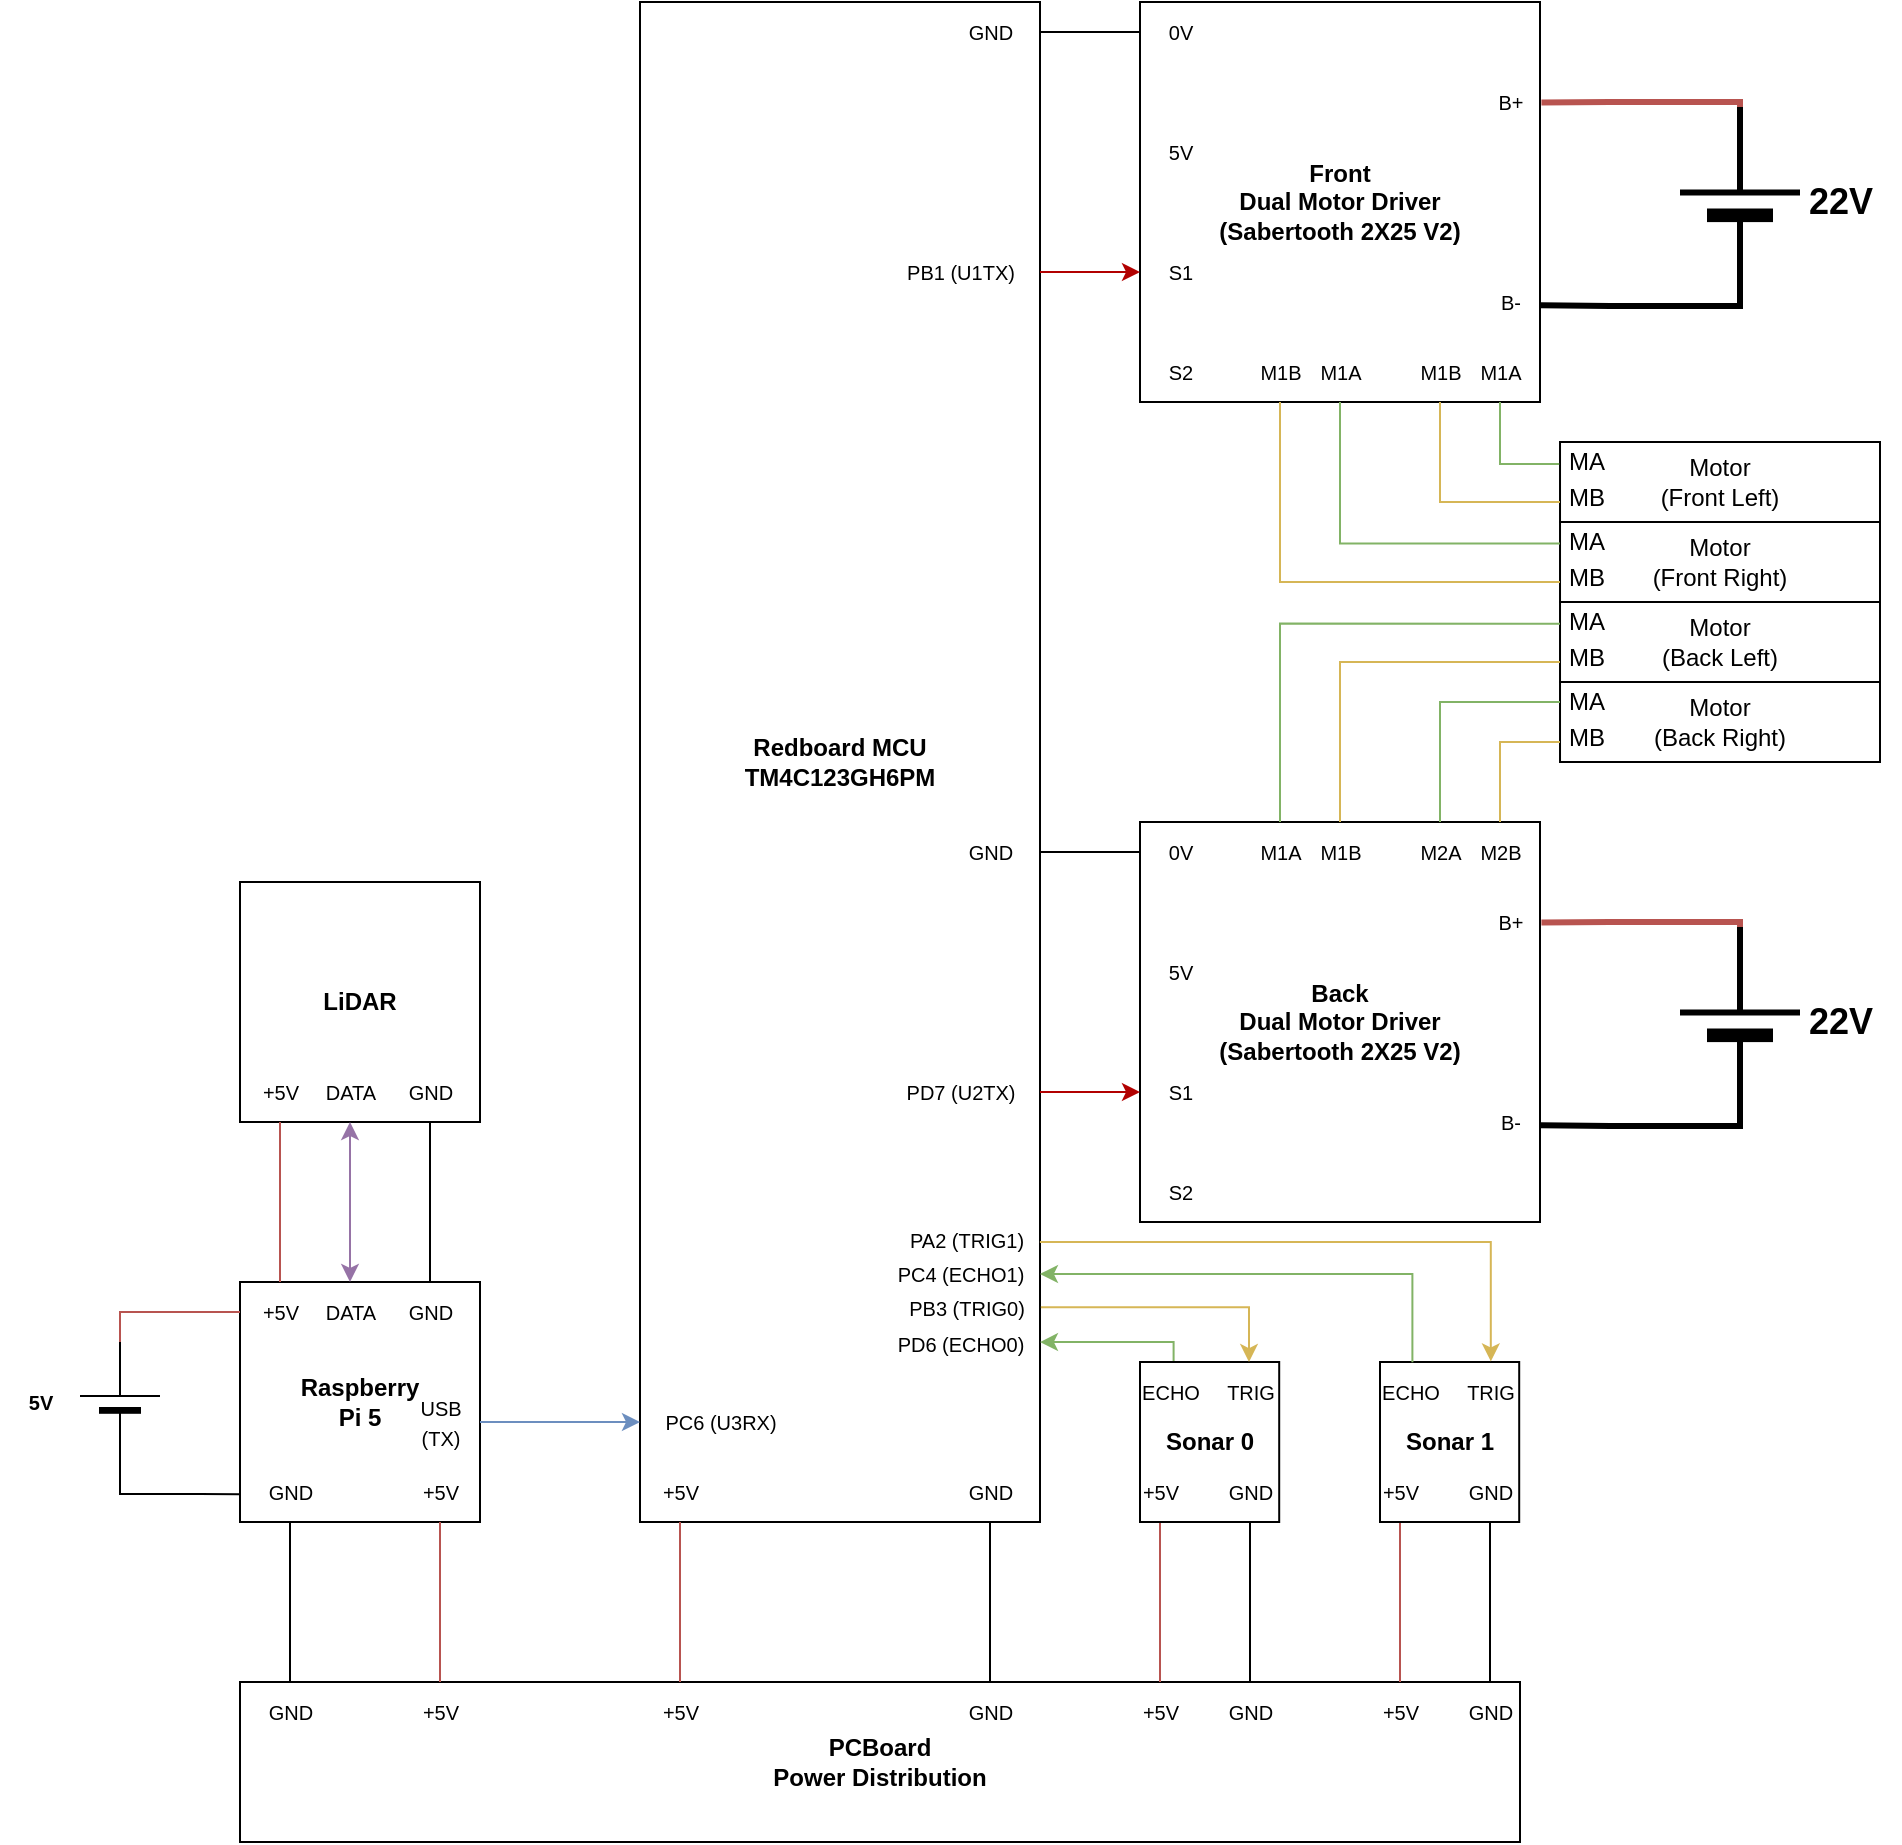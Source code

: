 <mxfile version="26.0.16">
  <diagram name="Page-1" id="EFyuxkqvzAY0xfPjEcam">
    <mxGraphModel dx="3387" dy="2093" grid="1" gridSize="10" guides="1" tooltips="1" connect="1" arrows="1" fold="1" page="1" pageScale="1" pageWidth="850" pageHeight="1100" math="0" shadow="0">
      <root>
        <mxCell id="0" />
        <mxCell id="1" parent="0" />
        <mxCell id="fg8lqmvWeH6vy0cf0ORE-1" value="&lt;div&gt;Redboard MCU&lt;/div&gt;TM4C123GH6PM" style="rounded=0;whiteSpace=wrap;html=1;fontStyle=1" vertex="1" parent="1">
          <mxGeometry x="-560" y="-80" width="200" height="760" as="geometry" />
        </mxCell>
        <mxCell id="fg8lqmvWeH6vy0cf0ORE-2" value="" style="group;fontStyle=1" vertex="1" connectable="0" parent="1">
          <mxGeometry x="-760" y="360" width="120" height="120" as="geometry" />
        </mxCell>
        <mxCell id="fg8lqmvWeH6vy0cf0ORE-3" value="LiDAR" style="rounded=0;whiteSpace=wrap;html=1;fontStyle=1" vertex="1" parent="fg8lqmvWeH6vy0cf0ORE-2">
          <mxGeometry width="120" height="120" as="geometry" />
        </mxCell>
        <mxCell id="fg8lqmvWeH6vy0cf0ORE-4" value="&lt;font style=&quot;font-size: 10px;&quot;&gt;+5V&lt;/font&gt;" style="text;html=1;align=center;verticalAlign=middle;resizable=0;points=[];autosize=1;strokeColor=none;fillColor=none;" vertex="1" parent="fg8lqmvWeH6vy0cf0ORE-2">
          <mxGeometry y="90" width="40" height="30" as="geometry" />
        </mxCell>
        <mxCell id="fg8lqmvWeH6vy0cf0ORE-5" value="&lt;font style=&quot;font-size: 10px;&quot;&gt;GND&lt;/font&gt;" style="text;html=1;align=center;verticalAlign=middle;resizable=0;points=[];autosize=1;strokeColor=none;fillColor=none;" vertex="1" parent="fg8lqmvWeH6vy0cf0ORE-2">
          <mxGeometry x="70" y="90" width="50" height="30" as="geometry" />
        </mxCell>
        <mxCell id="fg8lqmvWeH6vy0cf0ORE-99" value="&lt;font style=&quot;font-size: 10px;&quot;&gt;DATA&lt;/font&gt;" style="text;html=1;align=center;verticalAlign=middle;resizable=0;points=[];autosize=1;strokeColor=none;fillColor=none;" vertex="1" parent="fg8lqmvWeH6vy0cf0ORE-2">
          <mxGeometry x="30" y="90" width="50" height="30" as="geometry" />
        </mxCell>
        <mxCell id="fg8lqmvWeH6vy0cf0ORE-17" value="" style="group;fontStyle=1" vertex="1" connectable="0" parent="1">
          <mxGeometry x="-760" y="560" width="120" height="120" as="geometry" />
        </mxCell>
        <mxCell id="fg8lqmvWeH6vy0cf0ORE-18" value="Raspberry&lt;br&gt;Pi 5" style="rounded=0;whiteSpace=wrap;html=1;fontStyle=1" vertex="1" parent="fg8lqmvWeH6vy0cf0ORE-17">
          <mxGeometry width="120" height="120" as="geometry" />
        </mxCell>
        <mxCell id="fg8lqmvWeH6vy0cf0ORE-19" value="&lt;font style=&quot;font-size: 10px;&quot;&gt;+5V&lt;/font&gt;" style="text;html=1;align=center;verticalAlign=middle;resizable=0;points=[];autosize=1;strokeColor=none;fillColor=none;" vertex="1" parent="fg8lqmvWeH6vy0cf0ORE-17">
          <mxGeometry width="40" height="30" as="geometry" />
        </mxCell>
        <mxCell id="fg8lqmvWeH6vy0cf0ORE-22" value="&lt;font style=&quot;font-size: 10px;&quot;&gt;GND&lt;/font&gt;" style="text;html=1;align=center;verticalAlign=middle;resizable=0;points=[];autosize=1;strokeColor=none;fillColor=none;" vertex="1" parent="fg8lqmvWeH6vy0cf0ORE-17">
          <mxGeometry y="90" width="50" height="30" as="geometry" />
        </mxCell>
        <mxCell id="fg8lqmvWeH6vy0cf0ORE-89" value="&lt;font style=&quot;font-size: 10px;&quot;&gt;GND&lt;/font&gt;" style="text;html=1;align=center;verticalAlign=middle;resizable=0;points=[];autosize=1;strokeColor=none;fillColor=none;" vertex="1" parent="fg8lqmvWeH6vy0cf0ORE-17">
          <mxGeometry x="70" width="50" height="30" as="geometry" />
        </mxCell>
        <mxCell id="fg8lqmvWeH6vy0cf0ORE-95" value="&lt;font style=&quot;font-size: 10px;&quot;&gt;+5V&lt;/font&gt;" style="text;html=1;align=center;verticalAlign=middle;resizable=0;points=[];autosize=1;strokeColor=none;fillColor=none;" vertex="1" parent="fg8lqmvWeH6vy0cf0ORE-17">
          <mxGeometry x="80" y="90" width="40" height="30" as="geometry" />
        </mxCell>
        <mxCell id="fg8lqmvWeH6vy0cf0ORE-98" value="&lt;font style=&quot;font-size: 10px;&quot;&gt;DATA&lt;/font&gt;" style="text;html=1;align=center;verticalAlign=middle;resizable=0;points=[];autosize=1;strokeColor=none;fillColor=none;" vertex="1" parent="fg8lqmvWeH6vy0cf0ORE-17">
          <mxGeometry x="30" width="50" height="30" as="geometry" />
        </mxCell>
        <mxCell id="fg8lqmvWeH6vy0cf0ORE-114" value="&lt;font style=&quot;font-size: 10px;&quot;&gt;USB&lt;/font&gt;&lt;div&gt;&lt;font style=&quot;font-size: 10px;&quot;&gt;(TX)&lt;/font&gt;&lt;/div&gt;" style="text;html=1;align=center;verticalAlign=middle;resizable=0;points=[];autosize=1;strokeColor=none;fillColor=none;" vertex="1" parent="fg8lqmvWeH6vy0cf0ORE-17">
          <mxGeometry x="80" y="50" width="40" height="40" as="geometry" />
        </mxCell>
        <mxCell id="fg8lqmvWeH6vy0cf0ORE-27" value="" style="group" vertex="1" connectable="0" parent="1">
          <mxGeometry x="-760" y="760" width="650.01" height="80" as="geometry" />
        </mxCell>
        <mxCell id="fg8lqmvWeH6vy0cf0ORE-28" value="&lt;div&gt;PCBoard&lt;/div&gt;&lt;div&gt;Power Distribution&lt;/div&gt;" style="rounded=0;whiteSpace=wrap;html=1;fontStyle=1" vertex="1" parent="fg8lqmvWeH6vy0cf0ORE-27">
          <mxGeometry width="640" height="80" as="geometry" />
        </mxCell>
        <mxCell id="fg8lqmvWeH6vy0cf0ORE-29" value="&lt;font style=&quot;font-size: 10px;&quot;&gt;+5V&lt;/font&gt;" style="text;html=1;align=center;verticalAlign=middle;resizable=0;points=[];autosize=1;strokeColor=none;fillColor=none;" vertex="1" parent="fg8lqmvWeH6vy0cf0ORE-27">
          <mxGeometry x="80" width="40" height="30" as="geometry" />
        </mxCell>
        <mxCell id="fg8lqmvWeH6vy0cf0ORE-30" value="&lt;font style=&quot;font-size: 10px;&quot;&gt;GND&lt;/font&gt;" style="text;html=1;align=center;verticalAlign=middle;resizable=0;points=[];autosize=1;strokeColor=none;fillColor=none;" vertex="1" parent="fg8lqmvWeH6vy0cf0ORE-27">
          <mxGeometry width="50" height="30" as="geometry" />
        </mxCell>
        <mxCell id="fg8lqmvWeH6vy0cf0ORE-31" value="&lt;font style=&quot;font-size: 10px;&quot;&gt;+5V&lt;/font&gt;" style="text;html=1;align=center;verticalAlign=middle;resizable=0;points=[];autosize=1;strokeColor=none;fillColor=none;" vertex="1" parent="fg8lqmvWeH6vy0cf0ORE-27">
          <mxGeometry x="200" width="40" height="30" as="geometry" />
        </mxCell>
        <mxCell id="fg8lqmvWeH6vy0cf0ORE-32" value="&lt;font style=&quot;font-size: 10px;&quot;&gt;GND&lt;/font&gt;" style="text;html=1;align=center;verticalAlign=middle;resizable=0;points=[];autosize=1;strokeColor=none;fillColor=none;" vertex="1" parent="fg8lqmvWeH6vy0cf0ORE-27">
          <mxGeometry x="350" width="50" height="30" as="geometry" />
        </mxCell>
        <mxCell id="fg8lqmvWeH6vy0cf0ORE-33" value="&lt;font style=&quot;font-size: 10px;&quot;&gt;GND&lt;/font&gt;" style="text;html=1;align=center;verticalAlign=middle;resizable=0;points=[];autosize=1;strokeColor=none;fillColor=none;" vertex="1" parent="fg8lqmvWeH6vy0cf0ORE-27">
          <mxGeometry x="480.02" width="50" height="30" as="geometry" />
        </mxCell>
        <mxCell id="fg8lqmvWeH6vy0cf0ORE-34" value="&lt;font style=&quot;font-size: 10px;&quot;&gt;+5V&lt;/font&gt;" style="text;html=1;align=center;verticalAlign=middle;resizable=0;points=[];autosize=1;strokeColor=none;fillColor=none;" vertex="1" parent="fg8lqmvWeH6vy0cf0ORE-27">
          <mxGeometry x="440.02" width="40" height="30" as="geometry" />
        </mxCell>
        <mxCell id="fg8lqmvWeH6vy0cf0ORE-35" value="&lt;font style=&quot;font-size: 10px;&quot;&gt;+5V&lt;/font&gt;" style="text;html=1;align=center;verticalAlign=middle;resizable=0;points=[];autosize=1;strokeColor=none;fillColor=none;" vertex="1" parent="fg8lqmvWeH6vy0cf0ORE-27">
          <mxGeometry x="560.01" width="40" height="30" as="geometry" />
        </mxCell>
        <mxCell id="fg8lqmvWeH6vy0cf0ORE-36" value="&lt;font style=&quot;font-size: 10px;&quot;&gt;GND&lt;/font&gt;" style="text;html=1;align=center;verticalAlign=middle;resizable=0;points=[];autosize=1;strokeColor=none;fillColor=none;" vertex="1" parent="fg8lqmvWeH6vy0cf0ORE-27">
          <mxGeometry x="600.01" width="50" height="30" as="geometry" />
        </mxCell>
        <mxCell id="fg8lqmvWeH6vy0cf0ORE-73" value="" style="group" connectable="0" vertex="1" parent="1">
          <mxGeometry x="-310" y="-80" width="200" height="200" as="geometry" />
        </mxCell>
        <mxCell id="fg8lqmvWeH6vy0cf0ORE-74" value="&lt;div&gt;&lt;span style=&quot;background-color: initial;&quot;&gt;Front&lt;/span&gt;&lt;/div&gt;&lt;div&gt;&lt;span style=&quot;background-color: initial;&quot;&gt;Dual Motor Driver&lt;/span&gt;&lt;/div&gt;&lt;div&gt;&lt;span style=&quot;background-color: initial;&quot;&gt;(&lt;/span&gt;&lt;span style=&quot;background-color: initial;&quot;&gt;Sabertooth&amp;nbsp;&lt;/span&gt;&lt;span style=&quot;background-color: initial;&quot;&gt;2X25 V2)&lt;/span&gt;&lt;/div&gt;" style="rounded=0;whiteSpace=wrap;html=1;fontStyle=1" vertex="1" parent="fg8lqmvWeH6vy0cf0ORE-73">
          <mxGeometry width="200" height="200" as="geometry" />
        </mxCell>
        <mxCell id="fg8lqmvWeH6vy0cf0ORE-75" value="&lt;font style=&quot;font-size: 10px;&quot;&gt;S1&lt;/font&gt;" style="text;html=1;align=center;verticalAlign=middle;resizable=0;points=[];autosize=1;strokeColor=none;fillColor=none;" vertex="1" parent="fg8lqmvWeH6vy0cf0ORE-73">
          <mxGeometry y="120" width="40" height="30" as="geometry" />
        </mxCell>
        <mxCell id="fg8lqmvWeH6vy0cf0ORE-76" value="&lt;font style=&quot;font-size: 10px;&quot;&gt;5V&lt;/font&gt;" style="text;html=1;align=center;verticalAlign=middle;resizable=0;points=[];autosize=1;strokeColor=none;fillColor=none;" vertex="1" parent="fg8lqmvWeH6vy0cf0ORE-73">
          <mxGeometry y="60" width="40" height="30" as="geometry" />
        </mxCell>
        <mxCell id="fg8lqmvWeH6vy0cf0ORE-77" value="&lt;font style=&quot;font-size: 10px;&quot;&gt;M1A&lt;/font&gt;" style="text;html=1;align=center;verticalAlign=middle;resizable=0;points=[];autosize=1;strokeColor=none;fillColor=none;" vertex="1" parent="fg8lqmvWeH6vy0cf0ORE-73">
          <mxGeometry x="80" y="170" width="40" height="30" as="geometry" />
        </mxCell>
        <mxCell id="fg8lqmvWeH6vy0cf0ORE-78" value="&lt;font style=&quot;font-size: 10px;&quot;&gt;M1B&lt;/font&gt;" style="text;html=1;align=center;verticalAlign=middle;resizable=0;points=[];autosize=1;strokeColor=none;fillColor=none;" vertex="1" parent="fg8lqmvWeH6vy0cf0ORE-73">
          <mxGeometry x="50" y="170" width="40" height="30" as="geometry" />
        </mxCell>
        <mxCell id="fg8lqmvWeH6vy0cf0ORE-79" value="&lt;font style=&quot;font-size: 10px;&quot;&gt;M1A&lt;/font&gt;" style="text;html=1;align=center;verticalAlign=middle;resizable=0;points=[];autosize=1;strokeColor=none;fillColor=none;" vertex="1" parent="fg8lqmvWeH6vy0cf0ORE-73">
          <mxGeometry x="160" y="170" width="40" height="30" as="geometry" />
        </mxCell>
        <mxCell id="fg8lqmvWeH6vy0cf0ORE-80" value="&lt;font style=&quot;font-size: 10px;&quot;&gt;M1B&lt;/font&gt;" style="text;html=1;align=center;verticalAlign=middle;resizable=0;points=[];autosize=1;strokeColor=none;fillColor=none;" vertex="1" parent="fg8lqmvWeH6vy0cf0ORE-73">
          <mxGeometry x="130" y="170" width="40" height="30" as="geometry" />
        </mxCell>
        <mxCell id="fg8lqmvWeH6vy0cf0ORE-81" value="&lt;font style=&quot;font-size: 10px;&quot;&gt;S2&lt;/font&gt;" style="text;html=1;align=center;verticalAlign=middle;resizable=0;points=[];autosize=1;strokeColor=none;fillColor=none;" vertex="1" parent="fg8lqmvWeH6vy0cf0ORE-73">
          <mxGeometry y="170" width="40" height="30" as="geometry" />
        </mxCell>
        <mxCell id="fg8lqmvWeH6vy0cf0ORE-82" value="&lt;font style=&quot;font-size: 10px;&quot;&gt;0V&lt;/font&gt;" style="text;html=1;align=center;verticalAlign=middle;resizable=0;points=[];autosize=1;strokeColor=none;fillColor=none;" vertex="1" parent="fg8lqmvWeH6vy0cf0ORE-73">
          <mxGeometry width="40" height="30" as="geometry" />
        </mxCell>
        <mxCell id="fg8lqmvWeH6vy0cf0ORE-83" value="&lt;font style=&quot;font-size: 10px;&quot;&gt;B+&lt;/font&gt;" style="text;html=1;align=center;verticalAlign=middle;resizable=0;points=[];autosize=1;strokeColor=none;fillColor=none;spacing=0;" vertex="1" parent="fg8lqmvWeH6vy0cf0ORE-73">
          <mxGeometry x="170" y="40" width="30" height="20" as="geometry" />
        </mxCell>
        <mxCell id="fg8lqmvWeH6vy0cf0ORE-84" value="&lt;font style=&quot;font-size: 10px;&quot;&gt;B-&lt;/font&gt;" style="text;html=1;align=center;verticalAlign=middle;resizable=0;points=[];autosize=1;strokeColor=none;fillColor=none;spacing=0;" vertex="1" parent="fg8lqmvWeH6vy0cf0ORE-73">
          <mxGeometry x="170" y="140" width="30" height="20" as="geometry" />
        </mxCell>
        <mxCell id="fg8lqmvWeH6vy0cf0ORE-87" style="edgeStyle=orthogonalEdgeStyle;rounded=0;orthogonalLoop=1;jettySize=auto;html=1;exitX=1;exitY=0.5;exitDx=0;exitDy=0;exitPerimeter=0;endArrow=none;startFill=0;fillColor=#f8cecc;strokeColor=#b85450;" edge="1" parent="1" source="fg8lqmvWeH6vy0cf0ORE-86">
          <mxGeometry relative="1" as="geometry">
            <mxPoint x="-760" y="575" as="targetPoint" />
            <Array as="points">
              <mxPoint x="-820" y="575" />
              <mxPoint x="-780" y="575" />
            </Array>
          </mxGeometry>
        </mxCell>
        <mxCell id="fg8lqmvWeH6vy0cf0ORE-86" value="" style="verticalLabelPosition=bottom;shadow=0;dashed=0;align=center;fillColor=strokeColor;html=1;verticalAlign=top;strokeWidth=1;shape=mxgraph.electrical.miscellaneous.monocell_battery;direction=north;" vertex="1" parent="1">
          <mxGeometry x="-840" y="590" width="40" height="60" as="geometry" />
        </mxCell>
        <mxCell id="fg8lqmvWeH6vy0cf0ORE-88" style="edgeStyle=orthogonalEdgeStyle;rounded=0;orthogonalLoop=1;jettySize=auto;html=1;entryX=-0.001;entryY=0.539;entryDx=0;entryDy=0;entryPerimeter=0;exitX=0;exitY=0.5;exitDx=0;exitDy=0;exitPerimeter=0;endArrow=none;startFill=0;" edge="1" parent="1" source="fg8lqmvWeH6vy0cf0ORE-86" target="fg8lqmvWeH6vy0cf0ORE-22">
          <mxGeometry relative="1" as="geometry">
            <Array as="points">
              <mxPoint x="-820" y="666" />
              <mxPoint x="-780" y="666" />
            </Array>
          </mxGeometry>
        </mxCell>
        <mxCell id="fg8lqmvWeH6vy0cf0ORE-96" style="edgeStyle=orthogonalEdgeStyle;rounded=0;orthogonalLoop=1;jettySize=auto;html=1;entryX=0.5;entryY=1;entryDx=0;entryDy=0;entryPerimeter=0;endArrow=none;startFill=0;fillColor=#f8cecc;strokeColor=#b85450;" edge="1" parent="1" source="fg8lqmvWeH6vy0cf0ORE-29" target="fg8lqmvWeH6vy0cf0ORE-95">
          <mxGeometry relative="1" as="geometry" />
        </mxCell>
        <mxCell id="fg8lqmvWeH6vy0cf0ORE-97" style="edgeStyle=orthogonalEdgeStyle;rounded=0;orthogonalLoop=1;jettySize=auto;html=1;entryX=0.5;entryY=1;entryDx=0;entryDy=0;entryPerimeter=0;endArrow=none;startFill=0;" edge="1" parent="1" source="fg8lqmvWeH6vy0cf0ORE-30" target="fg8lqmvWeH6vy0cf0ORE-22">
          <mxGeometry relative="1" as="geometry" />
        </mxCell>
        <mxCell id="fg8lqmvWeH6vy0cf0ORE-100" style="edgeStyle=orthogonalEdgeStyle;rounded=0;orthogonalLoop=1;jettySize=auto;html=1;entryX=0.5;entryY=1;entryDx=0;entryDy=0;entryPerimeter=0;startArrow=classic;startFill=1;fillColor=#e1d5e7;strokeColor=#9673a6;" edge="1" parent="1" source="fg8lqmvWeH6vy0cf0ORE-98" target="fg8lqmvWeH6vy0cf0ORE-99">
          <mxGeometry relative="1" as="geometry" />
        </mxCell>
        <mxCell id="fg8lqmvWeH6vy0cf0ORE-101" style="edgeStyle=orthogonalEdgeStyle;rounded=0;orthogonalLoop=1;jettySize=auto;html=1;entryX=0.5;entryY=1;entryDx=0;entryDy=0;entryPerimeter=0;endArrow=none;startFill=0;" edge="1" parent="1" source="fg8lqmvWeH6vy0cf0ORE-89" target="fg8lqmvWeH6vy0cf0ORE-5">
          <mxGeometry relative="1" as="geometry" />
        </mxCell>
        <mxCell id="fg8lqmvWeH6vy0cf0ORE-102" style="edgeStyle=orthogonalEdgeStyle;rounded=0;orthogonalLoop=1;jettySize=auto;html=1;entryX=0.5;entryY=1;entryDx=0;entryDy=0;entryPerimeter=0;endArrow=none;startFill=0;fillColor=#f8cecc;strokeColor=#b85450;" edge="1" parent="1" source="fg8lqmvWeH6vy0cf0ORE-19" target="fg8lqmvWeH6vy0cf0ORE-4">
          <mxGeometry relative="1" as="geometry" />
        </mxCell>
        <mxCell id="fg8lqmvWeH6vy0cf0ORE-103" value="&lt;font style=&quot;font-size: 10px;&quot;&gt;GND&lt;/font&gt;" style="text;html=1;align=center;verticalAlign=middle;resizable=0;points=[];autosize=1;strokeColor=none;fillColor=none;" vertex="1" parent="1">
          <mxGeometry x="-410" y="650" width="50" height="30" as="geometry" />
        </mxCell>
        <mxCell id="fg8lqmvWeH6vy0cf0ORE-104" value="&lt;font style=&quot;font-size: 10px;&quot;&gt;+5V&lt;/font&gt;" style="text;html=1;align=center;verticalAlign=middle;resizable=0;points=[];autosize=1;strokeColor=none;fillColor=none;" vertex="1" parent="1">
          <mxGeometry x="-560" y="650" width="40" height="30" as="geometry" />
        </mxCell>
        <mxCell id="fg8lqmvWeH6vy0cf0ORE-108" style="edgeStyle=orthogonalEdgeStyle;rounded=0;orthogonalLoop=1;jettySize=auto;html=1;entryX=0.5;entryY=1;entryDx=0;entryDy=0;entryPerimeter=0;fillColor=#f8cecc;strokeColor=#b85450;endArrow=none;startFill=0;" edge="1" parent="1" source="fg8lqmvWeH6vy0cf0ORE-34" target="fg8lqmvWeH6vy0cf0ORE-8">
          <mxGeometry relative="1" as="geometry" />
        </mxCell>
        <mxCell id="fg8lqmvWeH6vy0cf0ORE-109" style="edgeStyle=orthogonalEdgeStyle;rounded=0;orthogonalLoop=1;jettySize=auto;html=1;entryX=0.5;entryY=1;entryDx=0;entryDy=0;entryPerimeter=0;endArrow=none;startFill=0;" edge="1" parent="1" source="fg8lqmvWeH6vy0cf0ORE-33" target="fg8lqmvWeH6vy0cf0ORE-9">
          <mxGeometry relative="1" as="geometry" />
        </mxCell>
        <mxCell id="fg8lqmvWeH6vy0cf0ORE-110" style="edgeStyle=orthogonalEdgeStyle;rounded=0;orthogonalLoop=1;jettySize=auto;html=1;entryX=0.5;entryY=1;entryDx=0;entryDy=0;entryPerimeter=0;fillColor=#f8cecc;strokeColor=#b85450;endArrow=none;startFill=0;" edge="1" parent="1" source="fg8lqmvWeH6vy0cf0ORE-35">
          <mxGeometry relative="1" as="geometry">
            <mxPoint x="-180" y="680" as="targetPoint" />
          </mxGeometry>
        </mxCell>
        <mxCell id="fg8lqmvWeH6vy0cf0ORE-111" style="edgeStyle=orthogonalEdgeStyle;rounded=0;orthogonalLoop=1;jettySize=auto;html=1;entryX=0.5;entryY=1;entryDx=0;entryDy=0;entryPerimeter=0;endArrow=none;startFill=0;" edge="1" parent="1" source="fg8lqmvWeH6vy0cf0ORE-36">
          <mxGeometry relative="1" as="geometry">
            <mxPoint x="-135" y="680" as="targetPoint" />
          </mxGeometry>
        </mxCell>
        <mxCell id="fg8lqmvWeH6vy0cf0ORE-112" style="edgeStyle=orthogonalEdgeStyle;rounded=0;orthogonalLoop=1;jettySize=auto;html=1;entryX=0.5;entryY=1;entryDx=0;entryDy=0;entryPerimeter=0;endArrow=none;startFill=0;fillColor=#f8cecc;strokeColor=#b85450;" edge="1" parent="1" source="fg8lqmvWeH6vy0cf0ORE-31" target="fg8lqmvWeH6vy0cf0ORE-104">
          <mxGeometry relative="1" as="geometry">
            <mxPoint x="-540" y="690" as="targetPoint" />
          </mxGeometry>
        </mxCell>
        <mxCell id="fg8lqmvWeH6vy0cf0ORE-113" style="edgeStyle=orthogonalEdgeStyle;rounded=0;orthogonalLoop=1;jettySize=auto;html=1;entryX=0.5;entryY=1;entryDx=0;entryDy=0;entryPerimeter=0;endArrow=none;startFill=0;" edge="1" parent="1" source="fg8lqmvWeH6vy0cf0ORE-32" target="fg8lqmvWeH6vy0cf0ORE-103">
          <mxGeometry relative="1" as="geometry" />
        </mxCell>
        <mxCell id="fg8lqmvWeH6vy0cf0ORE-116" value="&lt;span style=&quot;font-size: 10px;&quot;&gt;PC6 (U3RX)&lt;/span&gt;" style="text;html=1;align=center;verticalAlign=middle;resizable=0;points=[];autosize=1;strokeColor=none;fillColor=none;" vertex="1" parent="1">
          <mxGeometry x="-560" y="615" width="80" height="30" as="geometry" />
        </mxCell>
        <mxCell id="fg8lqmvWeH6vy0cf0ORE-115" style="edgeStyle=orthogonalEdgeStyle;rounded=0;orthogonalLoop=1;jettySize=auto;html=1;entryX=0;entryY=0.5;entryDx=0;entryDy=0;entryPerimeter=0;fillColor=#dae8fc;strokeColor=#6c8ebf;" edge="1" parent="1" source="fg8lqmvWeH6vy0cf0ORE-114" target="fg8lqmvWeH6vy0cf0ORE-116">
          <mxGeometry relative="1" as="geometry">
            <mxPoint x="-600" y="520" as="targetPoint" />
          </mxGeometry>
        </mxCell>
        <mxCell id="fg8lqmvWeH6vy0cf0ORE-117" value="&lt;font style=&quot;font-size: 10px;&quot;&gt;5V&lt;/font&gt;" style="text;html=1;align=center;verticalAlign=middle;resizable=0;points=[];autosize=1;strokeColor=none;fillColor=none;fontStyle=1" vertex="1" parent="1">
          <mxGeometry x="-880" y="605" width="40" height="30" as="geometry" />
        </mxCell>
        <mxCell id="fg8lqmvWeH6vy0cf0ORE-118" value="&lt;font&gt;22V&lt;/font&gt;" style="text;html=1;align=center;verticalAlign=middle;resizable=0;points=[];autosize=1;strokeColor=none;fillColor=none;fontStyle=1;fontSize=18;" vertex="1" parent="1">
          <mxGeometry x="10" width="60" height="40" as="geometry" />
        </mxCell>
        <mxCell id="fg8lqmvWeH6vy0cf0ORE-119" value="" style="verticalLabelPosition=bottom;shadow=0;dashed=0;align=center;fillColor=strokeColor;html=1;verticalAlign=top;strokeWidth=3;shape=mxgraph.electrical.miscellaneous.monocell_battery;direction=north;" vertex="1" parent="1">
          <mxGeometry x="-40" y="-27.5" width="60" height="95" as="geometry" />
        </mxCell>
        <mxCell id="fg8lqmvWeH6vy0cf0ORE-122" style="edgeStyle=orthogonalEdgeStyle;rounded=0;orthogonalLoop=1;jettySize=auto;html=1;entryX=1.012;entryY=0.583;entryDx=0;entryDy=0;entryPerimeter=0;strokeWidth=3;endArrow=none;startFill=0;" edge="1" parent="1" source="fg8lqmvWeH6vy0cf0ORE-119" target="fg8lqmvWeH6vy0cf0ORE-84">
          <mxGeometry relative="1" as="geometry">
            <Array as="points">
              <mxPoint x="-10" y="72" />
              <mxPoint x="-75" y="72" />
            </Array>
          </mxGeometry>
        </mxCell>
        <mxCell id="fg8lqmvWeH6vy0cf0ORE-123" style="edgeStyle=orthogonalEdgeStyle;rounded=0;orthogonalLoop=1;jettySize=auto;html=1;entryX=1.024;entryY=0.515;entryDx=0;entryDy=0;entryPerimeter=0;fillColor=#f8cecc;strokeColor=#b85450;strokeWidth=3;endArrow=none;startFill=0;" edge="1" parent="1" source="fg8lqmvWeH6vy0cf0ORE-119" target="fg8lqmvWeH6vy0cf0ORE-83">
          <mxGeometry relative="1" as="geometry">
            <Array as="points">
              <mxPoint x="-10" y="-30" />
              <mxPoint x="-75" y="-30" />
            </Array>
          </mxGeometry>
        </mxCell>
        <mxCell id="fg8lqmvWeH6vy0cf0ORE-124" value="" style="group" connectable="0" vertex="1" parent="1">
          <mxGeometry x="-310" y="330" width="200" height="200" as="geometry" />
        </mxCell>
        <mxCell id="fg8lqmvWeH6vy0cf0ORE-125" value="&lt;div&gt;&lt;span style=&quot;background-color: initial;&quot;&gt;Back&lt;/span&gt;&lt;/div&gt;&lt;div&gt;&lt;span style=&quot;background-color: initial;&quot;&gt;Dual Motor Driver&lt;/span&gt;&lt;/div&gt;&lt;div&gt;&lt;span style=&quot;background-color: initial;&quot;&gt;(&lt;/span&gt;&lt;span style=&quot;background-color: initial;&quot;&gt;Sabertooth&amp;nbsp;&lt;/span&gt;&lt;span style=&quot;background-color: initial;&quot;&gt;2X25 V2)&lt;/span&gt;&lt;/div&gt;" style="rounded=0;whiteSpace=wrap;html=1;fontStyle=1" vertex="1" parent="fg8lqmvWeH6vy0cf0ORE-124">
          <mxGeometry width="200" height="200" as="geometry" />
        </mxCell>
        <mxCell id="fg8lqmvWeH6vy0cf0ORE-126" value="&lt;font style=&quot;font-size: 10px;&quot;&gt;S1&lt;/font&gt;" style="text;html=1;align=center;verticalAlign=middle;resizable=0;points=[];autosize=1;strokeColor=none;fillColor=none;" vertex="1" parent="fg8lqmvWeH6vy0cf0ORE-124">
          <mxGeometry y="120" width="40" height="30" as="geometry" />
        </mxCell>
        <mxCell id="fg8lqmvWeH6vy0cf0ORE-127" value="&lt;font style=&quot;font-size: 10px;&quot;&gt;5V&lt;/font&gt;" style="text;html=1;align=center;verticalAlign=middle;resizable=0;points=[];autosize=1;strokeColor=none;fillColor=none;" vertex="1" parent="fg8lqmvWeH6vy0cf0ORE-124">
          <mxGeometry y="60" width="40" height="30" as="geometry" />
        </mxCell>
        <mxCell id="fg8lqmvWeH6vy0cf0ORE-128" value="&lt;font style=&quot;font-size: 10px;&quot;&gt;M1B&lt;/font&gt;" style="text;html=1;align=center;verticalAlign=middle;resizable=0;points=[];autosize=1;strokeColor=none;fillColor=none;" vertex="1" parent="fg8lqmvWeH6vy0cf0ORE-124">
          <mxGeometry x="80" width="40" height="30" as="geometry" />
        </mxCell>
        <mxCell id="fg8lqmvWeH6vy0cf0ORE-129" value="&lt;font style=&quot;font-size: 10px;&quot;&gt;M1A&lt;/font&gt;" style="text;html=1;align=center;verticalAlign=middle;resizable=0;points=[];autosize=1;strokeColor=none;fillColor=none;" vertex="1" parent="fg8lqmvWeH6vy0cf0ORE-124">
          <mxGeometry x="50" width="40" height="30" as="geometry" />
        </mxCell>
        <mxCell id="fg8lqmvWeH6vy0cf0ORE-130" value="&lt;font style=&quot;font-size: 10px;&quot;&gt;M2B&lt;/font&gt;" style="text;html=1;align=center;verticalAlign=middle;resizable=0;points=[];autosize=1;strokeColor=none;fillColor=none;" vertex="1" parent="fg8lqmvWeH6vy0cf0ORE-124">
          <mxGeometry x="160" width="40" height="30" as="geometry" />
        </mxCell>
        <mxCell id="fg8lqmvWeH6vy0cf0ORE-131" value="&lt;font style=&quot;font-size: 10px;&quot;&gt;M2A&lt;/font&gt;" style="text;html=1;align=center;verticalAlign=middle;resizable=0;points=[];autosize=1;strokeColor=none;fillColor=none;" vertex="1" parent="fg8lqmvWeH6vy0cf0ORE-124">
          <mxGeometry x="130" width="40" height="30" as="geometry" />
        </mxCell>
        <mxCell id="fg8lqmvWeH6vy0cf0ORE-132" value="&lt;font style=&quot;font-size: 10px;&quot;&gt;S2&lt;/font&gt;" style="text;html=1;align=center;verticalAlign=middle;resizable=0;points=[];autosize=1;strokeColor=none;fillColor=none;" vertex="1" parent="fg8lqmvWeH6vy0cf0ORE-124">
          <mxGeometry y="170" width="40" height="30" as="geometry" />
        </mxCell>
        <mxCell id="fg8lqmvWeH6vy0cf0ORE-133" value="&lt;font style=&quot;font-size: 10px;&quot;&gt;0V&lt;/font&gt;" style="text;html=1;align=center;verticalAlign=middle;resizable=0;points=[];autosize=1;strokeColor=none;fillColor=none;" vertex="1" parent="fg8lqmvWeH6vy0cf0ORE-124">
          <mxGeometry width="40" height="30" as="geometry" />
        </mxCell>
        <mxCell id="fg8lqmvWeH6vy0cf0ORE-134" value="&lt;font style=&quot;font-size: 10px;&quot;&gt;B+&lt;/font&gt;" style="text;html=1;align=center;verticalAlign=middle;resizable=0;points=[];autosize=1;strokeColor=none;fillColor=none;spacing=0;" vertex="1" parent="fg8lqmvWeH6vy0cf0ORE-124">
          <mxGeometry x="170" y="40" width="30" height="20" as="geometry" />
        </mxCell>
        <mxCell id="fg8lqmvWeH6vy0cf0ORE-135" value="&lt;font style=&quot;font-size: 10px;&quot;&gt;B-&lt;/font&gt;" style="text;html=1;align=center;verticalAlign=middle;resizable=0;points=[];autosize=1;strokeColor=none;fillColor=none;spacing=0;" vertex="1" parent="fg8lqmvWeH6vy0cf0ORE-124">
          <mxGeometry x="170" y="140" width="30" height="20" as="geometry" />
        </mxCell>
        <mxCell id="fg8lqmvWeH6vy0cf0ORE-136" value="&lt;font&gt;22V&lt;/font&gt;" style="text;html=1;align=center;verticalAlign=middle;resizable=0;points=[];autosize=1;strokeColor=none;fillColor=none;fontStyle=1;fontSize=18;" vertex="1" parent="1">
          <mxGeometry x="10" y="410" width="60" height="40" as="geometry" />
        </mxCell>
        <mxCell id="fg8lqmvWeH6vy0cf0ORE-137" value="" style="verticalLabelPosition=bottom;shadow=0;dashed=0;align=center;fillColor=strokeColor;html=1;verticalAlign=top;strokeWidth=3;shape=mxgraph.electrical.miscellaneous.monocell_battery;direction=north;" vertex="1" parent="1">
          <mxGeometry x="-40" y="382.5" width="60" height="95" as="geometry" />
        </mxCell>
        <mxCell id="fg8lqmvWeH6vy0cf0ORE-138" style="edgeStyle=orthogonalEdgeStyle;rounded=0;orthogonalLoop=1;jettySize=auto;html=1;entryX=1.012;entryY=0.583;entryDx=0;entryDy=0;entryPerimeter=0;strokeWidth=3;endArrow=none;startFill=0;" edge="1" parent="1" source="fg8lqmvWeH6vy0cf0ORE-137" target="fg8lqmvWeH6vy0cf0ORE-135">
          <mxGeometry relative="1" as="geometry">
            <Array as="points">
              <mxPoint x="-10" y="482" />
              <mxPoint x="-75" y="482" />
            </Array>
          </mxGeometry>
        </mxCell>
        <mxCell id="fg8lqmvWeH6vy0cf0ORE-139" style="edgeStyle=orthogonalEdgeStyle;rounded=0;orthogonalLoop=1;jettySize=auto;html=1;entryX=1.024;entryY=0.515;entryDx=0;entryDy=0;entryPerimeter=0;fillColor=#f8cecc;strokeColor=#b85450;strokeWidth=3;endArrow=none;startFill=0;" edge="1" parent="1" source="fg8lqmvWeH6vy0cf0ORE-137" target="fg8lqmvWeH6vy0cf0ORE-134">
          <mxGeometry relative="1" as="geometry">
            <Array as="points">
              <mxPoint x="-10" y="380" />
              <mxPoint x="-75" y="380" />
            </Array>
          </mxGeometry>
        </mxCell>
        <mxCell id="fg8lqmvWeH6vy0cf0ORE-141" value="&lt;span style=&quot;font-size: 10px;&quot;&gt;PB1 (U1TX)&lt;/span&gt;" style="text;html=1;align=center;verticalAlign=middle;resizable=0;points=[];autosize=1;strokeColor=none;fillColor=none;" vertex="1" parent="1">
          <mxGeometry x="-440" y="40" width="80" height="30" as="geometry" />
        </mxCell>
        <mxCell id="fg8lqmvWeH6vy0cf0ORE-142" value="&lt;span style=&quot;font-size: 10px;&quot;&gt;PD7 (U2TX)&lt;/span&gt;" style="text;html=1;align=center;verticalAlign=middle;resizable=0;points=[];autosize=1;strokeColor=none;fillColor=none;" vertex="1" parent="1">
          <mxGeometry x="-440" y="450" width="80" height="30" as="geometry" />
        </mxCell>
        <mxCell id="fg8lqmvWeH6vy0cf0ORE-145" style="edgeStyle=orthogonalEdgeStyle;rounded=0;orthogonalLoop=1;jettySize=auto;html=1;entryX=0;entryY=0.5;entryDx=0;entryDy=0;entryPerimeter=0;fillColor=#e51400;strokeColor=#B20000;" edge="1" parent="1" source="fg8lqmvWeH6vy0cf0ORE-142" target="fg8lqmvWeH6vy0cf0ORE-126">
          <mxGeometry relative="1" as="geometry" />
        </mxCell>
        <mxCell id="fg8lqmvWeH6vy0cf0ORE-146" style="edgeStyle=orthogonalEdgeStyle;rounded=0;orthogonalLoop=1;jettySize=auto;html=1;entryX=0;entryY=0.5;entryDx=0;entryDy=0;entryPerimeter=0;fillColor=#e51400;strokeColor=#B20000;" edge="1" parent="1" source="fg8lqmvWeH6vy0cf0ORE-141" target="fg8lqmvWeH6vy0cf0ORE-75">
          <mxGeometry relative="1" as="geometry" />
        </mxCell>
        <mxCell id="fg8lqmvWeH6vy0cf0ORE-147" value="&lt;font style=&quot;font-size: 10px;&quot;&gt;GND&lt;/font&gt;" style="text;html=1;align=center;verticalAlign=middle;resizable=0;points=[];autosize=1;strokeColor=none;fillColor=none;" vertex="1" parent="1">
          <mxGeometry x="-410" y="330" width="50" height="30" as="geometry" />
        </mxCell>
        <mxCell id="fg8lqmvWeH6vy0cf0ORE-148" value="&lt;font style=&quot;font-size: 10px;&quot;&gt;GND&lt;/font&gt;" style="text;html=1;align=center;verticalAlign=middle;resizable=0;points=[];autosize=1;strokeColor=none;fillColor=none;" vertex="1" parent="1">
          <mxGeometry x="-410" y="-80" width="50" height="30" as="geometry" />
        </mxCell>
        <mxCell id="fg8lqmvWeH6vy0cf0ORE-149" style="edgeStyle=orthogonalEdgeStyle;rounded=0;orthogonalLoop=1;jettySize=auto;html=1;entryX=0;entryY=0.5;entryDx=0;entryDy=0;entryPerimeter=0;endArrow=none;startFill=0;" edge="1" parent="1" source="fg8lqmvWeH6vy0cf0ORE-148" target="fg8lqmvWeH6vy0cf0ORE-82">
          <mxGeometry relative="1" as="geometry" />
        </mxCell>
        <mxCell id="fg8lqmvWeH6vy0cf0ORE-150" style="edgeStyle=orthogonalEdgeStyle;rounded=0;orthogonalLoop=1;jettySize=auto;html=1;entryX=0;entryY=0.5;entryDx=0;entryDy=0;entryPerimeter=0;endArrow=none;startFill=0;" edge="1" parent="1" source="fg8lqmvWeH6vy0cf0ORE-147" target="fg8lqmvWeH6vy0cf0ORE-133">
          <mxGeometry relative="1" as="geometry" />
        </mxCell>
        <mxCell id="fg8lqmvWeH6vy0cf0ORE-157" value="" style="group" vertex="1" connectable="0" parent="1">
          <mxGeometry x="-320" y="600" width="90" height="80" as="geometry" />
        </mxCell>
        <mxCell id="fg8lqmvWeH6vy0cf0ORE-7" value="&lt;div&gt;&lt;span style=&quot;background-color: transparent; color: light-dark(rgb(0, 0, 0), rgb(255, 255, 255));&quot;&gt;Sonar 0&lt;/span&gt;&lt;/div&gt;" style="rounded=0;whiteSpace=wrap;html=1;container=0;fontStyle=1" vertex="1" parent="fg8lqmvWeH6vy0cf0ORE-157">
          <mxGeometry x="10" width="69.6" height="80" as="geometry" />
        </mxCell>
        <mxCell id="fg8lqmvWeH6vy0cf0ORE-8" value="&lt;font style=&quot;font-size: 10px;&quot;&gt;+5V&lt;/font&gt;" style="text;html=1;align=center;verticalAlign=middle;resizable=0;points=[];autosize=1;strokeColor=none;fillColor=none;container=0;" vertex="1" parent="fg8lqmvWeH6vy0cf0ORE-157">
          <mxGeometry y="50" width="40" height="30" as="geometry" />
        </mxCell>
        <mxCell id="fg8lqmvWeH6vy0cf0ORE-9" value="&lt;font style=&quot;font-size: 10px;&quot;&gt;GND&lt;/font&gt;" style="text;html=1;align=center;verticalAlign=middle;resizable=0;points=[];autosize=1;strokeColor=none;fillColor=none;container=0;" vertex="1" parent="fg8lqmvWeH6vy0cf0ORE-157">
          <mxGeometry x="40" y="50" width="50" height="30" as="geometry" />
        </mxCell>
        <mxCell id="fg8lqmvWeH6vy0cf0ORE-151" value="&lt;span style=&quot;font-size: 10px;&quot;&gt;ECHO&lt;/span&gt;" style="text;html=1;align=center;verticalAlign=middle;resizable=0;points=[];autosize=1;strokeColor=none;fillColor=none;container=0;" vertex="1" parent="fg8lqmvWeH6vy0cf0ORE-157">
          <mxGeometry width="50" height="30" as="geometry" />
        </mxCell>
        <mxCell id="fg8lqmvWeH6vy0cf0ORE-156" value="&lt;span style=&quot;font-size: 10px;&quot;&gt;TRIG&lt;/span&gt;" style="text;html=1;align=center;verticalAlign=middle;resizable=0;points=[];autosize=1;strokeColor=none;fillColor=none;container=0;" vertex="1" parent="fg8lqmvWeH6vy0cf0ORE-157">
          <mxGeometry x="40" width="50" height="30" as="geometry" />
        </mxCell>
        <mxCell id="fg8lqmvWeH6vy0cf0ORE-158" value="" style="group" vertex="1" connectable="0" parent="1">
          <mxGeometry x="-200" y="600" width="90" height="80" as="geometry" />
        </mxCell>
        <mxCell id="fg8lqmvWeH6vy0cf0ORE-159" value="&lt;div&gt;&lt;span style=&quot;background-color: transparent; color: light-dark(rgb(0, 0, 0), rgb(255, 255, 255));&quot;&gt;Sonar 1&lt;/span&gt;&lt;/div&gt;" style="rounded=0;whiteSpace=wrap;html=1;container=0;fontStyle=1" vertex="1" parent="fg8lqmvWeH6vy0cf0ORE-158">
          <mxGeometry x="10" width="69.6" height="80" as="geometry" />
        </mxCell>
        <mxCell id="fg8lqmvWeH6vy0cf0ORE-160" value="&lt;font style=&quot;font-size: 10px;&quot;&gt;+5V&lt;/font&gt;" style="text;html=1;align=center;verticalAlign=middle;resizable=0;points=[];autosize=1;strokeColor=none;fillColor=none;container=0;" vertex="1" parent="fg8lqmvWeH6vy0cf0ORE-158">
          <mxGeometry y="50" width="40" height="30" as="geometry" />
        </mxCell>
        <mxCell id="fg8lqmvWeH6vy0cf0ORE-161" value="&lt;font style=&quot;font-size: 10px;&quot;&gt;GND&lt;/font&gt;" style="text;html=1;align=center;verticalAlign=middle;resizable=0;points=[];autosize=1;strokeColor=none;fillColor=none;container=0;" vertex="1" parent="fg8lqmvWeH6vy0cf0ORE-158">
          <mxGeometry x="40" y="50" width="50" height="30" as="geometry" />
        </mxCell>
        <mxCell id="fg8lqmvWeH6vy0cf0ORE-162" value="&lt;span style=&quot;font-size: 10px;&quot;&gt;ECHO&lt;/span&gt;" style="text;html=1;align=center;verticalAlign=middle;resizable=0;points=[];autosize=1;strokeColor=none;fillColor=none;container=0;" vertex="1" parent="fg8lqmvWeH6vy0cf0ORE-158">
          <mxGeometry width="50" height="30" as="geometry" />
        </mxCell>
        <mxCell id="fg8lqmvWeH6vy0cf0ORE-163" value="&lt;span style=&quot;font-size: 10px;&quot;&gt;TRIG&lt;/span&gt;" style="text;html=1;align=center;verticalAlign=middle;resizable=0;points=[];autosize=1;strokeColor=none;fillColor=none;container=0;" vertex="1" parent="fg8lqmvWeH6vy0cf0ORE-158">
          <mxGeometry x="40" width="50" height="30" as="geometry" />
        </mxCell>
        <mxCell id="fg8lqmvWeH6vy0cf0ORE-165" value="&lt;span style=&quot;font-size: 10px;&quot;&gt;PA2 (TRIG1)&lt;/span&gt;" style="text;html=1;align=center;verticalAlign=middle;resizable=0;points=[];autosize=1;strokeColor=none;fillColor=none;" vertex="1" parent="1">
          <mxGeometry x="-437" y="524" width="80" height="30" as="geometry" />
        </mxCell>
        <mxCell id="fg8lqmvWeH6vy0cf0ORE-168" value="&lt;span style=&quot;font-size: 10px;&quot;&gt;PC4 (ECHO1)&lt;/span&gt;" style="text;html=1;align=center;verticalAlign=middle;resizable=0;points=[];autosize=1;strokeColor=none;fillColor=none;" vertex="1" parent="1">
          <mxGeometry x="-445" y="541" width="90" height="30" as="geometry" />
        </mxCell>
        <mxCell id="fg8lqmvWeH6vy0cf0ORE-169" value="&lt;span style=&quot;font-size: 10px;&quot;&gt;PB3 (TRIG0)&lt;/span&gt;" style="text;html=1;align=center;verticalAlign=middle;resizable=0;points=[];autosize=1;strokeColor=none;fillColor=none;" vertex="1" parent="1">
          <mxGeometry x="-437" y="558" width="80" height="30" as="geometry" />
        </mxCell>
        <mxCell id="fg8lqmvWeH6vy0cf0ORE-170" value="&lt;span style=&quot;font-size: 10px;&quot;&gt;PD6 (ECHO0)&lt;/span&gt;" style="text;html=1;align=center;verticalAlign=middle;resizable=0;points=[];autosize=1;strokeColor=none;fillColor=none;" vertex="1" parent="1">
          <mxGeometry x="-445" y="576" width="90" height="30" as="geometry" />
        </mxCell>
        <mxCell id="fg8lqmvWeH6vy0cf0ORE-171" style="edgeStyle=orthogonalEdgeStyle;rounded=0;orthogonalLoop=1;jettySize=auto;html=1;entryX=0.536;entryY=-0.015;entryDx=0;entryDy=0;entryPerimeter=0;exitX=0.944;exitY=0.467;exitDx=0;exitDy=0;exitPerimeter=0;endArrow=none;startFill=1;fillColor=#d5e8d4;strokeColor=#82b366;startArrow=classic;" edge="1" parent="1" source="fg8lqmvWeH6vy0cf0ORE-170" target="fg8lqmvWeH6vy0cf0ORE-151">
          <mxGeometry relative="1" as="geometry">
            <Array as="points">
              <mxPoint x="-293" y="590" />
            </Array>
          </mxGeometry>
        </mxCell>
        <mxCell id="fg8lqmvWeH6vy0cf0ORE-172" style="edgeStyle=orthogonalEdgeStyle;rounded=0;orthogonalLoop=1;jettySize=auto;html=1;entryX=0.49;entryY=0.001;entryDx=0;entryDy=0;entryPerimeter=0;exitX=0.968;exitY=0.488;exitDx=0;exitDy=0;exitPerimeter=0;endArrow=classic;startFill=0;fillColor=#fff2cc;strokeColor=#d6b656;endFill=1;" edge="1" parent="1" source="fg8lqmvWeH6vy0cf0ORE-169" target="fg8lqmvWeH6vy0cf0ORE-156">
          <mxGeometry relative="1" as="geometry" />
        </mxCell>
        <mxCell id="fg8lqmvWeH6vy0cf0ORE-173" style="edgeStyle=orthogonalEdgeStyle;rounded=0;orthogonalLoop=1;jettySize=auto;html=1;entryX=0.524;entryY=0.004;entryDx=0;entryDy=0;entryPerimeter=0;exitX=0.944;exitY=0.5;exitDx=0;exitDy=0;exitPerimeter=0;endArrow=none;startFill=1;fillColor=#d5e8d4;strokeColor=#82b366;startArrow=classic;" edge="1" parent="1" source="fg8lqmvWeH6vy0cf0ORE-168" target="fg8lqmvWeH6vy0cf0ORE-162">
          <mxGeometry relative="1" as="geometry" />
        </mxCell>
        <mxCell id="fg8lqmvWeH6vy0cf0ORE-174" style="edgeStyle=orthogonalEdgeStyle;rounded=0;orthogonalLoop=1;jettySize=auto;html=1;entryX=0.508;entryY=-0.01;entryDx=0;entryDy=0;entryPerimeter=0;exitX=0.962;exitY=0.533;exitDx=0;exitDy=0;exitPerimeter=0;endArrow=classic;startFill=0;fillColor=#fff2cc;strokeColor=#d6b656;endFill=1;" edge="1" parent="1" source="fg8lqmvWeH6vy0cf0ORE-165" target="fg8lqmvWeH6vy0cf0ORE-163">
          <mxGeometry relative="1" as="geometry" />
        </mxCell>
        <mxCell id="fg8lqmvWeH6vy0cf0ORE-176" value="" style="group" vertex="1" connectable="0" parent="1">
          <mxGeometry x="-100" y="140" width="160" height="40" as="geometry" />
        </mxCell>
        <mxCell id="fg8lqmvWeH6vy0cf0ORE-177" value="Motor&lt;div&gt;(Front Left)&lt;/div&gt;" style="rounded=0;whiteSpace=wrap;html=1;" vertex="1" parent="fg8lqmvWeH6vy0cf0ORE-176">
          <mxGeometry x="0.01" width="159.99" height="40" as="geometry" />
        </mxCell>
        <mxCell id="fg8lqmvWeH6vy0cf0ORE-180" value="MA" style="text;html=1;align=center;verticalAlign=middle;resizable=0;points=[];autosize=1;strokeColor=none;fillColor=none;" vertex="1" parent="fg8lqmvWeH6vy0cf0ORE-176">
          <mxGeometry x="-6.683" y="-4.545" width="40" height="30" as="geometry" />
        </mxCell>
        <mxCell id="fg8lqmvWeH6vy0cf0ORE-181" value="MB" style="text;html=1;align=center;verticalAlign=middle;resizable=0;points=[];autosize=1;strokeColor=none;fillColor=none;" vertex="1" parent="fg8lqmvWeH6vy0cf0ORE-176">
          <mxGeometry x="-6.683" y="12.727" width="40" height="30" as="geometry" />
        </mxCell>
        <mxCell id="fg8lqmvWeH6vy0cf0ORE-186" value="" style="group" vertex="1" connectable="0" parent="1">
          <mxGeometry x="-100" y="180" width="160" height="40" as="geometry" />
        </mxCell>
        <mxCell id="fg8lqmvWeH6vy0cf0ORE-187" value="Motor&lt;div&gt;(Front Right)&lt;/div&gt;" style="rounded=0;whiteSpace=wrap;html=1;" vertex="1" parent="fg8lqmvWeH6vy0cf0ORE-186">
          <mxGeometry x="0.01" width="159.99" height="40" as="geometry" />
        </mxCell>
        <mxCell id="fg8lqmvWeH6vy0cf0ORE-188" value="MA" style="text;html=1;align=center;verticalAlign=middle;resizable=0;points=[];autosize=1;strokeColor=none;fillColor=none;" vertex="1" parent="fg8lqmvWeH6vy0cf0ORE-186">
          <mxGeometry x="-6.683" y="-4.545" width="40" height="30" as="geometry" />
        </mxCell>
        <mxCell id="fg8lqmvWeH6vy0cf0ORE-189" value="MB" style="text;html=1;align=center;verticalAlign=middle;resizable=0;points=[];autosize=1;strokeColor=none;fillColor=none;" vertex="1" parent="fg8lqmvWeH6vy0cf0ORE-186">
          <mxGeometry x="-6.683" y="12.727" width="40" height="30" as="geometry" />
        </mxCell>
        <mxCell id="fg8lqmvWeH6vy0cf0ORE-190" value="" style="group" vertex="1" connectable="0" parent="1">
          <mxGeometry x="-100" y="220" width="160" height="40" as="geometry" />
        </mxCell>
        <mxCell id="fg8lqmvWeH6vy0cf0ORE-191" value="Motor&lt;div&gt;(Back Left)&lt;/div&gt;" style="rounded=0;whiteSpace=wrap;html=1;" vertex="1" parent="fg8lqmvWeH6vy0cf0ORE-190">
          <mxGeometry x="0.01" width="159.99" height="40" as="geometry" />
        </mxCell>
        <mxCell id="fg8lqmvWeH6vy0cf0ORE-192" value="MA" style="text;html=1;align=center;verticalAlign=middle;resizable=0;points=[];autosize=1;strokeColor=none;fillColor=none;" vertex="1" parent="fg8lqmvWeH6vy0cf0ORE-190">
          <mxGeometry x="-6.683" y="-4.545" width="40" height="30" as="geometry" />
        </mxCell>
        <mxCell id="fg8lqmvWeH6vy0cf0ORE-193" value="MB" style="text;html=1;align=center;verticalAlign=middle;resizable=0;points=[];autosize=1;strokeColor=none;fillColor=none;" vertex="1" parent="fg8lqmvWeH6vy0cf0ORE-190">
          <mxGeometry x="-6.683" y="12.727" width="40" height="30" as="geometry" />
        </mxCell>
        <mxCell id="fg8lqmvWeH6vy0cf0ORE-194" value="" style="group" vertex="1" connectable="0" parent="1">
          <mxGeometry x="-100" y="260" width="160" height="40" as="geometry" />
        </mxCell>
        <mxCell id="fg8lqmvWeH6vy0cf0ORE-195" value="Motor&lt;div&gt;(Back Right)&lt;/div&gt;" style="rounded=0;whiteSpace=wrap;html=1;" vertex="1" parent="fg8lqmvWeH6vy0cf0ORE-194">
          <mxGeometry x="0.01" width="159.99" height="40" as="geometry" />
        </mxCell>
        <mxCell id="fg8lqmvWeH6vy0cf0ORE-196" value="MA" style="text;html=1;align=center;verticalAlign=middle;resizable=0;points=[];autosize=1;strokeColor=none;fillColor=none;" vertex="1" parent="fg8lqmvWeH6vy0cf0ORE-194">
          <mxGeometry x="-6.683" y="-4.545" width="40" height="30" as="geometry" />
        </mxCell>
        <mxCell id="fg8lqmvWeH6vy0cf0ORE-197" value="MB" style="text;html=1;align=center;verticalAlign=middle;resizable=0;points=[];autosize=1;strokeColor=none;fillColor=none;" vertex="1" parent="fg8lqmvWeH6vy0cf0ORE-194">
          <mxGeometry x="-6.683" y="12.727" width="40" height="30" as="geometry" />
        </mxCell>
        <mxCell id="fg8lqmvWeH6vy0cf0ORE-198" style="edgeStyle=orthogonalEdgeStyle;rounded=0;orthogonalLoop=1;jettySize=auto;html=1;entryX=0.167;entryY=0.576;entryDx=0;entryDy=0;entryPerimeter=0;fillColor=#fff2cc;strokeColor=#d6b656;endArrow=none;startFill=0;" edge="1" parent="1" source="fg8lqmvWeH6vy0cf0ORE-130" target="fg8lqmvWeH6vy0cf0ORE-197">
          <mxGeometry relative="1" as="geometry">
            <Array as="points">
              <mxPoint x="-130" y="290" />
            </Array>
          </mxGeometry>
        </mxCell>
        <mxCell id="fg8lqmvWeH6vy0cf0ORE-199" style="edgeStyle=orthogonalEdgeStyle;rounded=0;orthogonalLoop=1;jettySize=auto;html=1;entryX=0.167;entryY=0.485;entryDx=0;entryDy=0;entryPerimeter=0;fillColor=#d5e8d4;strokeColor=#82b366;endArrow=none;startFill=0;" edge="1" parent="1" source="fg8lqmvWeH6vy0cf0ORE-131" target="fg8lqmvWeH6vy0cf0ORE-196">
          <mxGeometry relative="1" as="geometry">
            <mxPoint x="-110" y="270" as="targetPoint" />
            <Array as="points">
              <mxPoint x="-160" y="270" />
            </Array>
          </mxGeometry>
        </mxCell>
        <mxCell id="fg8lqmvWeH6vy0cf0ORE-200" style="edgeStyle=orthogonalEdgeStyle;rounded=0;orthogonalLoop=1;jettySize=auto;html=1;entryX=0.167;entryY=0.576;entryDx=0;entryDy=0;entryPerimeter=0;fillColor=#fff2cc;strokeColor=#d6b656;endArrow=none;startFill=0;" edge="1" parent="1" source="fg8lqmvWeH6vy0cf0ORE-128" target="fg8lqmvWeH6vy0cf0ORE-193">
          <mxGeometry relative="1" as="geometry">
            <Array as="points">
              <mxPoint x="-210" y="250" />
            </Array>
          </mxGeometry>
        </mxCell>
        <mxCell id="fg8lqmvWeH6vy0cf0ORE-201" style="edgeStyle=orthogonalEdgeStyle;rounded=0;orthogonalLoop=1;jettySize=auto;html=1;entryX=0.167;entryY=-0.063;entryDx=0;entryDy=0;entryPerimeter=0;fillColor=#d5e8d4;strokeColor=#82b366;endArrow=none;startFill=0;" edge="1" parent="1" source="fg8lqmvWeH6vy0cf0ORE-129" target="fg8lqmvWeH6vy0cf0ORE-193">
          <mxGeometry relative="1" as="geometry">
            <mxPoint x="-110" y="230" as="targetPoint" />
            <Array as="points">
              <mxPoint x="-240" y="231" />
            </Array>
          </mxGeometry>
        </mxCell>
        <mxCell id="fg8lqmvWeH6vy0cf0ORE-202" style="edgeStyle=orthogonalEdgeStyle;rounded=0;orthogonalLoop=1;jettySize=auto;html=1;entryX=0.157;entryY=-0.051;entryDx=0;entryDy=0;entryPerimeter=0;fillColor=#d5e8d4;strokeColor=#82b366;endArrow=none;startFill=0;" edge="1" parent="1" source="fg8lqmvWeH6vy0cf0ORE-79" target="fg8lqmvWeH6vy0cf0ORE-181">
          <mxGeometry relative="1" as="geometry">
            <Array as="points">
              <mxPoint x="-130" y="151" />
              <mxPoint x="-100" y="151" />
            </Array>
          </mxGeometry>
        </mxCell>
        <mxCell id="fg8lqmvWeH6vy0cf0ORE-203" style="edgeStyle=orthogonalEdgeStyle;rounded=0;orthogonalLoop=1;jettySize=auto;html=1;entryX=0.167;entryY=0.576;entryDx=0;entryDy=0;entryPerimeter=0;fillColor=#fff2cc;strokeColor=#d6b656;endArrow=none;startFill=0;" edge="1" parent="1" source="fg8lqmvWeH6vy0cf0ORE-80" target="fg8lqmvWeH6vy0cf0ORE-181">
          <mxGeometry relative="1" as="geometry">
            <mxPoint x="-110" y="170" as="targetPoint" />
            <Array as="points">
              <mxPoint x="-160" y="170" />
            </Array>
          </mxGeometry>
        </mxCell>
        <mxCell id="fg8lqmvWeH6vy0cf0ORE-204" style="edgeStyle=orthogonalEdgeStyle;rounded=0;orthogonalLoop=1;jettySize=auto;html=1;entryX=0.166;entryY=-0.064;entryDx=0;entryDy=0;entryPerimeter=0;fillColor=#d5e8d4;strokeColor=#82b366;endArrow=none;startFill=0;" edge="1" parent="1" source="fg8lqmvWeH6vy0cf0ORE-77" target="fg8lqmvWeH6vy0cf0ORE-189">
          <mxGeometry relative="1" as="geometry">
            <Array as="points">
              <mxPoint x="-210" y="191" />
            </Array>
          </mxGeometry>
        </mxCell>
        <mxCell id="fg8lqmvWeH6vy0cf0ORE-205" style="edgeStyle=orthogonalEdgeStyle;rounded=0;orthogonalLoop=1;jettySize=auto;html=1;entryX=0.167;entryY=0.576;entryDx=0;entryDy=0;entryPerimeter=0;fillColor=#fff2cc;strokeColor=#d6b656;endArrow=none;startFill=0;" edge="1" parent="1" source="fg8lqmvWeH6vy0cf0ORE-78" target="fg8lqmvWeH6vy0cf0ORE-189">
          <mxGeometry relative="1" as="geometry">
            <mxPoint x="-110" y="210" as="targetPoint" />
            <Array as="points">
              <mxPoint x="-240" y="210" />
            </Array>
          </mxGeometry>
        </mxCell>
      </root>
    </mxGraphModel>
  </diagram>
</mxfile>
